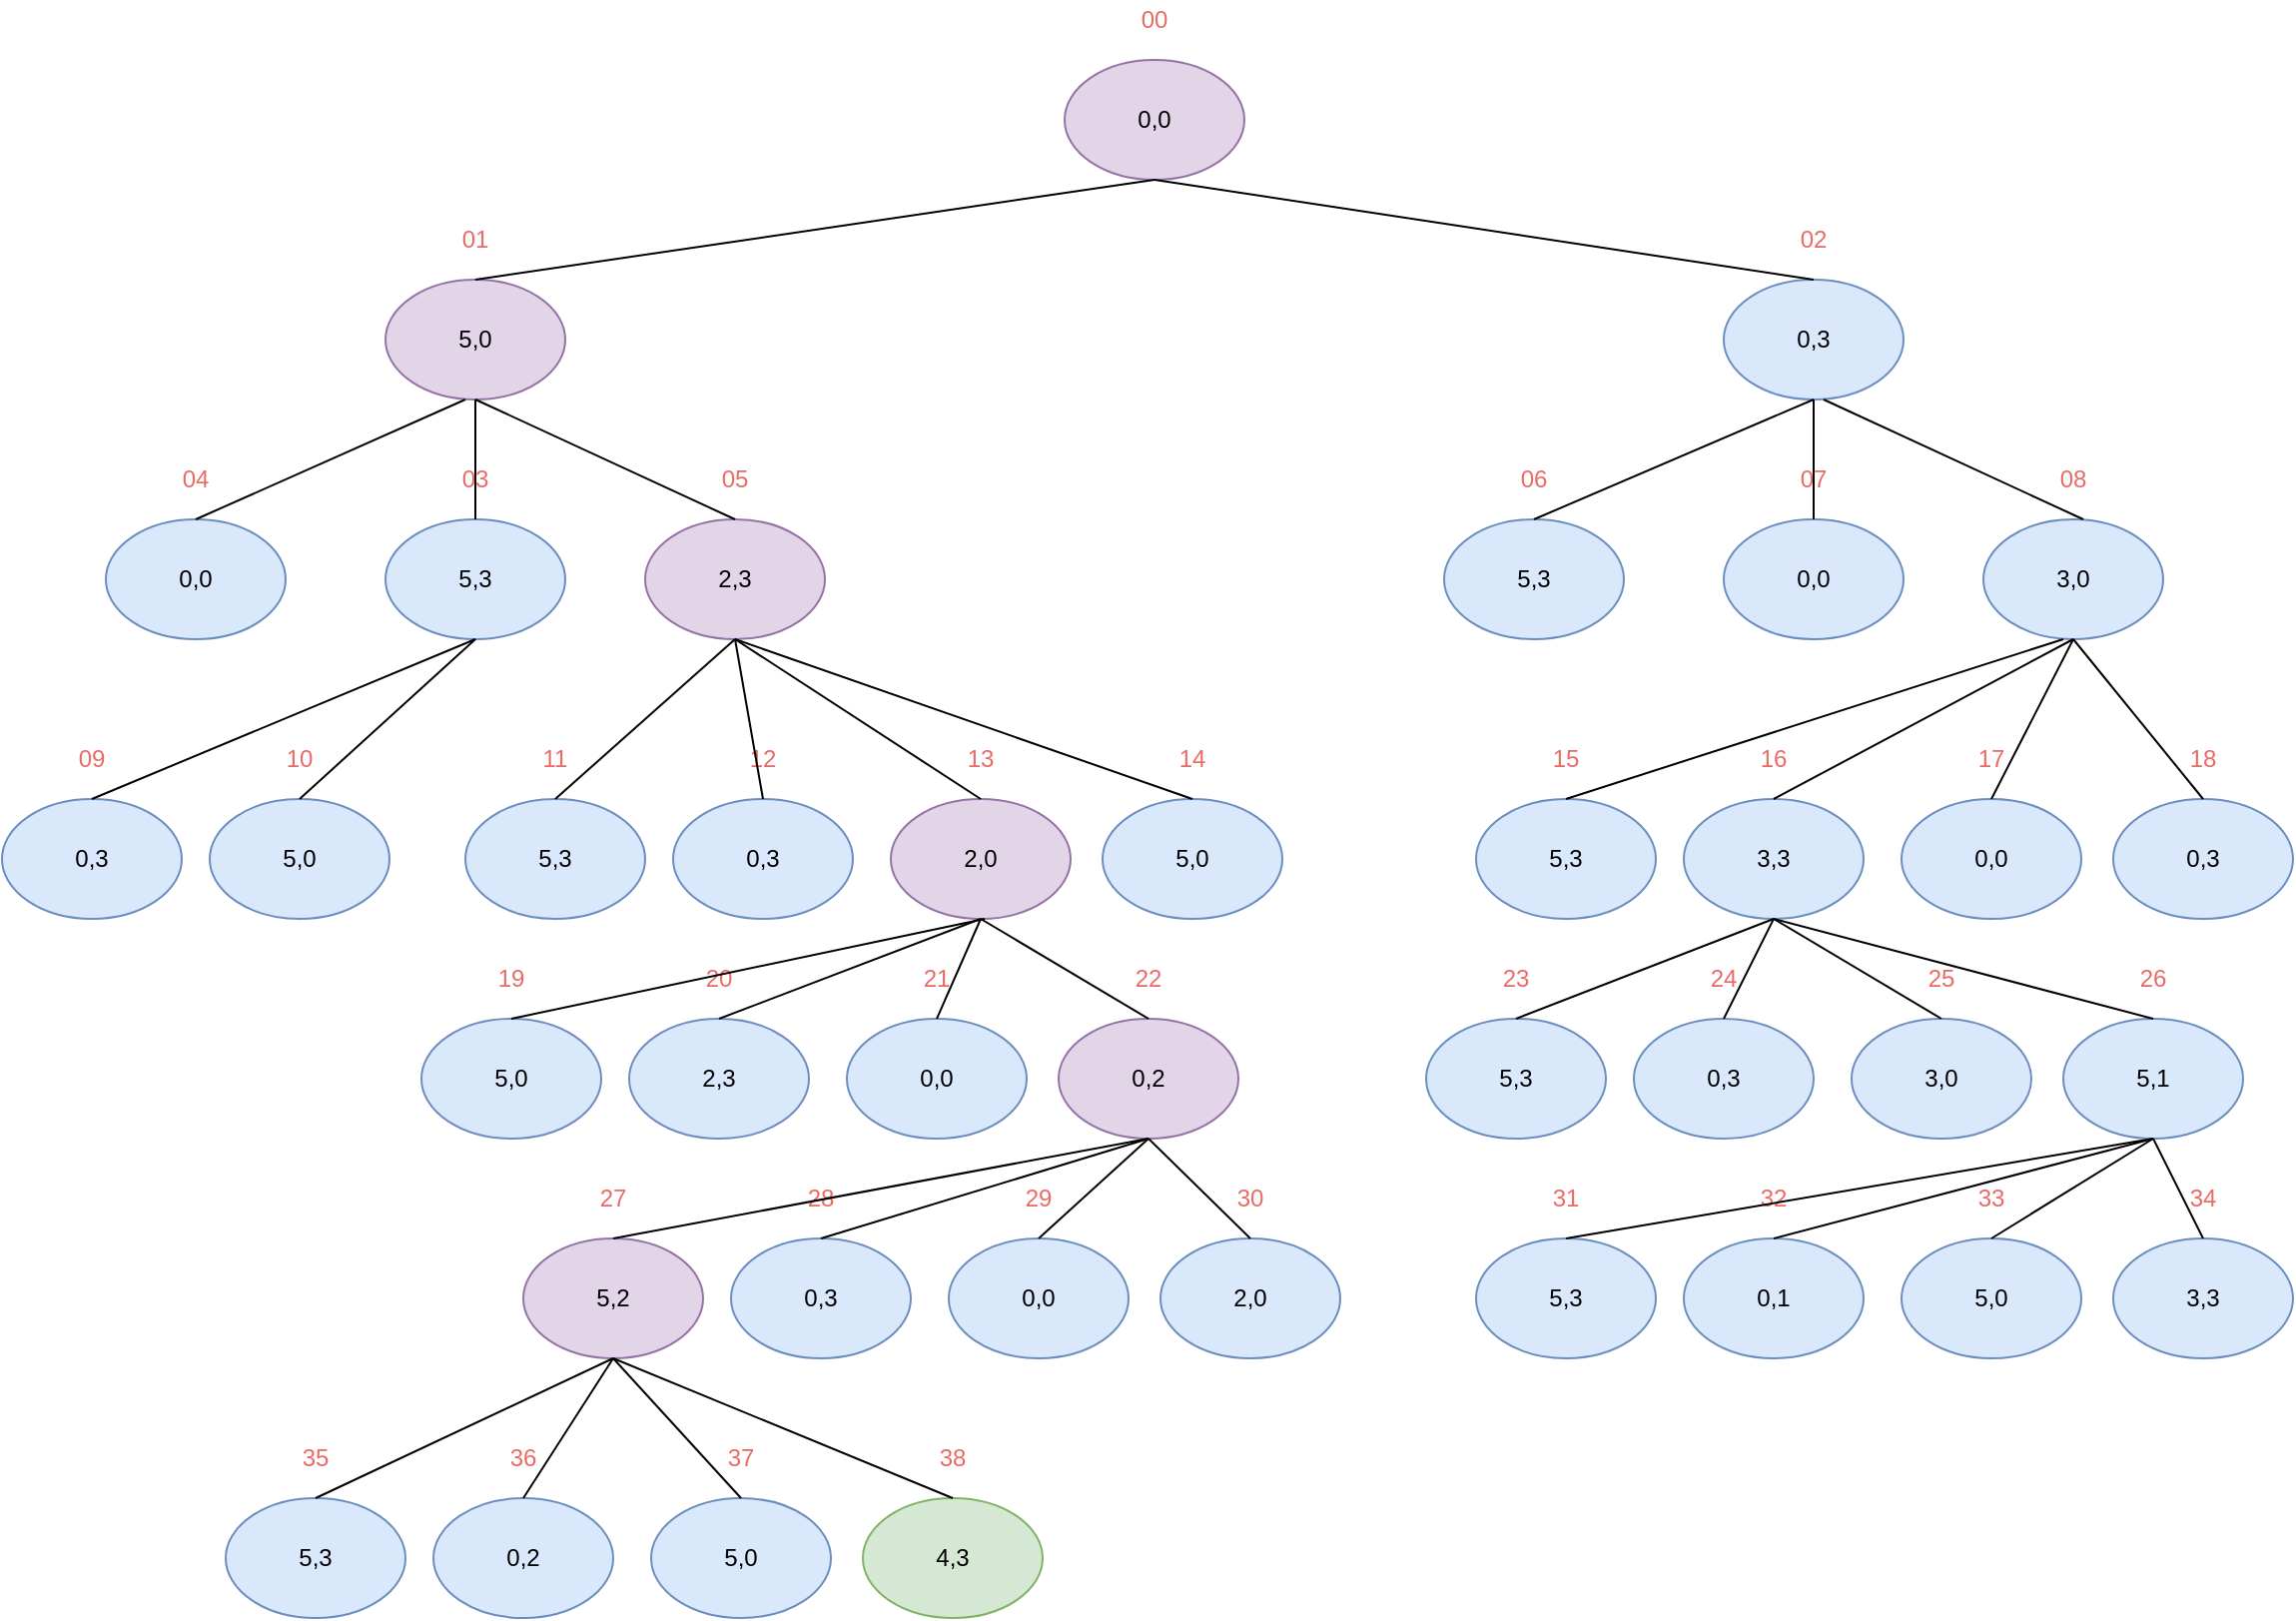 <mxfile version="14.4.3" type="device"><diagram id="T0YIbvhM6FILSOLvd47s" name="Página-1"><mxGraphModel dx="1086" dy="966" grid="0" gridSize="10" guides="1" tooltips="1" connect="1" arrows="1" fold="1" page="1" pageScale="1" pageWidth="1169" pageHeight="827" math="0" shadow="0"><root><mxCell id="0"/><mxCell id="1" parent="0"/><mxCell id="ihrjqLvqzVPTkEHk2HlW-1" value="" style="ellipse;whiteSpace=wrap;html=1;fillColor=#e1d5e7;strokeColor=#9673a6;" parent="1" vertex="1"><mxGeometry x="540" y="40" width="90" height="60" as="geometry"/></mxCell><mxCell id="ihrjqLvqzVPTkEHk2HlW-2" value="0,0" style="text;html=1;strokeColor=none;fillColor=none;align=center;verticalAlign=middle;whiteSpace=wrap;rounded=0;" parent="1" vertex="1"><mxGeometry x="565" y="60" width="40" height="20" as="geometry"/></mxCell><mxCell id="ihrjqLvqzVPTkEHk2HlW-3" value="" style="ellipse;whiteSpace=wrap;html=1;fillColor=#e1d5e7;strokeColor=#9673a6;" parent="1" vertex="1"><mxGeometry x="200" y="150" width="90" height="60" as="geometry"/></mxCell><mxCell id="ihrjqLvqzVPTkEHk2HlW-4" value="5,0" style="text;html=1;strokeColor=none;fillColor=none;align=center;verticalAlign=middle;whiteSpace=wrap;rounded=0;" parent="1" vertex="1"><mxGeometry x="225" y="170" width="40" height="20" as="geometry"/></mxCell><mxCell id="ihrjqLvqzVPTkEHk2HlW-5" value="" style="ellipse;whiteSpace=wrap;html=1;fillColor=#dae8fc;strokeColor=#6c8ebf;" parent="1" vertex="1"><mxGeometry x="870" y="150" width="90" height="60" as="geometry"/></mxCell><mxCell id="ihrjqLvqzVPTkEHk2HlW-6" value="0,3" style="text;html=1;strokeColor=none;fillColor=none;align=center;verticalAlign=middle;whiteSpace=wrap;rounded=0;" parent="1" vertex="1"><mxGeometry x="895" y="170" width="40" height="20" as="geometry"/></mxCell><mxCell id="ihrjqLvqzVPTkEHk2HlW-7" value="01" style="text;html=1;strokeColor=none;fillColor=none;align=center;verticalAlign=middle;whiteSpace=wrap;rounded=0;fontColor=#EA6B66;" parent="1" vertex="1"><mxGeometry x="225" y="120" width="40" height="20" as="geometry"/></mxCell><mxCell id="ihrjqLvqzVPTkEHk2HlW-8" value="02" style="text;html=1;strokeColor=none;fillColor=none;align=center;verticalAlign=middle;whiteSpace=wrap;rounded=0;fontColor=#EA6B66;" parent="1" vertex="1"><mxGeometry x="895" y="120" width="40" height="20" as="geometry"/></mxCell><mxCell id="ihrjqLvqzVPTkEHk2HlW-9" value="00" style="text;html=1;strokeColor=none;fillColor=none;align=center;verticalAlign=middle;whiteSpace=wrap;rounded=0;fontColor=#EA6B66;" parent="1" vertex="1"><mxGeometry x="565" y="10" width="40" height="20" as="geometry"/></mxCell><mxCell id="ihrjqLvqzVPTkEHk2HlW-12" value="" style="ellipse;whiteSpace=wrap;html=1;fillColor=#dae8fc;strokeColor=#6c8ebf;" parent="1" vertex="1"><mxGeometry x="730" y="270" width="90" height="60" as="geometry"/></mxCell><mxCell id="ihrjqLvqzVPTkEHk2HlW-13" value="5,3" style="text;html=1;strokeColor=none;fillColor=none;align=center;verticalAlign=middle;whiteSpace=wrap;rounded=0;" parent="1" vertex="1"><mxGeometry x="755" y="290" width="40" height="20" as="geometry"/></mxCell><mxCell id="ihrjqLvqzVPTkEHk2HlW-14" value="06" style="text;html=1;strokeColor=none;fillColor=none;align=center;verticalAlign=middle;whiteSpace=wrap;rounded=0;fontColor=#EA6B66;" parent="1" vertex="1"><mxGeometry x="755" y="240" width="40" height="20" as="geometry"/></mxCell><mxCell id="ihrjqLvqzVPTkEHk2HlW-15" value="" style="ellipse;whiteSpace=wrap;html=1;fillColor=#dae8fc;strokeColor=#6c8ebf;" parent="1" vertex="1"><mxGeometry x="870" y="270" width="90" height="60" as="geometry"/></mxCell><mxCell id="ihrjqLvqzVPTkEHk2HlW-16" value="0,0" style="text;html=1;strokeColor=none;fillColor=none;align=center;verticalAlign=middle;whiteSpace=wrap;rounded=0;" parent="1" vertex="1"><mxGeometry x="895" y="290" width="40" height="20" as="geometry"/></mxCell><mxCell id="ihrjqLvqzVPTkEHk2HlW-17" value="07" style="text;html=1;strokeColor=none;fillColor=none;align=center;verticalAlign=middle;whiteSpace=wrap;rounded=0;fontColor=#EA6B66;" parent="1" vertex="1"><mxGeometry x="895" y="240" width="40" height="20" as="geometry"/></mxCell><mxCell id="ihrjqLvqzVPTkEHk2HlW-18" value="" style="ellipse;whiteSpace=wrap;html=1;fillColor=#dae8fc;strokeColor=#6c8ebf;" parent="1" vertex="1"><mxGeometry x="1000" y="270" width="90" height="60" as="geometry"/></mxCell><mxCell id="ihrjqLvqzVPTkEHk2HlW-19" value="3,0" style="text;html=1;strokeColor=none;fillColor=none;align=center;verticalAlign=middle;whiteSpace=wrap;rounded=0;" parent="1" vertex="1"><mxGeometry x="1025" y="290" width="40" height="20" as="geometry"/></mxCell><mxCell id="ihrjqLvqzVPTkEHk2HlW-20" value="08" style="text;html=1;strokeColor=none;fillColor=none;align=center;verticalAlign=middle;whiteSpace=wrap;rounded=0;fontColor=#EA6B66;" parent="1" vertex="1"><mxGeometry x="1025" y="240" width="40" height="20" as="geometry"/></mxCell><mxCell id="ihrjqLvqzVPTkEHk2HlW-21" value="" style="ellipse;whiteSpace=wrap;html=1;fillColor=#dae8fc;strokeColor=#6c8ebf;" parent="1" vertex="1"><mxGeometry x="60" y="270" width="90" height="60" as="geometry"/></mxCell><mxCell id="ihrjqLvqzVPTkEHk2HlW-22" value="0,0" style="text;html=1;strokeColor=none;fillColor=none;align=center;verticalAlign=middle;whiteSpace=wrap;rounded=0;" parent="1" vertex="1"><mxGeometry x="85" y="290" width="40" height="20" as="geometry"/></mxCell><mxCell id="ihrjqLvqzVPTkEHk2HlW-23" value="04" style="text;html=1;strokeColor=none;fillColor=none;align=center;verticalAlign=middle;whiteSpace=wrap;rounded=0;fontColor=#EA6B66;" parent="1" vertex="1"><mxGeometry x="85" y="240" width="40" height="20" as="geometry"/></mxCell><mxCell id="ihrjqLvqzVPTkEHk2HlW-24" value="" style="ellipse;whiteSpace=wrap;html=1;fillColor=#dae8fc;strokeColor=#6c8ebf;" parent="1" vertex="1"><mxGeometry x="200" y="270" width="90" height="60" as="geometry"/></mxCell><mxCell id="ihrjqLvqzVPTkEHk2HlW-25" value="5,3" style="text;html=1;strokeColor=none;fillColor=none;align=center;verticalAlign=middle;whiteSpace=wrap;rounded=0;" parent="1" vertex="1"><mxGeometry x="225" y="290" width="40" height="20" as="geometry"/></mxCell><mxCell id="ihrjqLvqzVPTkEHk2HlW-26" value="03" style="text;html=1;strokeColor=none;fillColor=none;align=center;verticalAlign=middle;whiteSpace=wrap;rounded=0;fontColor=#EA6B66;" parent="1" vertex="1"><mxGeometry x="225" y="240" width="40" height="20" as="geometry"/></mxCell><mxCell id="ihrjqLvqzVPTkEHk2HlW-27" value="" style="ellipse;whiteSpace=wrap;html=1;fillColor=#e1d5e7;strokeColor=#9673a6;" parent="1" vertex="1"><mxGeometry x="330" y="270" width="90" height="60" as="geometry"/></mxCell><mxCell id="ihrjqLvqzVPTkEHk2HlW-28" value="2,3" style="text;html=1;strokeColor=none;fillColor=none;align=center;verticalAlign=middle;whiteSpace=wrap;rounded=0;" parent="1" vertex="1"><mxGeometry x="355" y="290" width="40" height="20" as="geometry"/></mxCell><mxCell id="ihrjqLvqzVPTkEHk2HlW-29" value="05" style="text;html=1;strokeColor=none;fillColor=none;align=center;verticalAlign=middle;whiteSpace=wrap;rounded=0;fontColor=#EA6B66;" parent="1" vertex="1"><mxGeometry x="355" y="240" width="40" height="20" as="geometry"/></mxCell><mxCell id="ihrjqLvqzVPTkEHk2HlW-31" value="" style="endArrow=none;html=1;fontColor=#EA6B66;exitX=0.5;exitY=0;exitDx=0;exitDy=0;" parent="1" source="ihrjqLvqzVPTkEHk2HlW-5" edge="1"><mxGeometry width="50" height="50" relative="1" as="geometry"><mxPoint x="535" y="150" as="sourcePoint"/><mxPoint x="585" y="100" as="targetPoint"/></mxGeometry></mxCell><mxCell id="ihrjqLvqzVPTkEHk2HlW-33" value="" style="endArrow=none;html=1;fontColor=#EA6B66;exitX=0.5;exitY=0;exitDx=0;exitDy=0;" parent="1" source="ihrjqLvqzVPTkEHk2HlW-3" edge="1"><mxGeometry width="50" height="50" relative="1" as="geometry"><mxPoint x="535" y="150" as="sourcePoint"/><mxPoint x="585" y="100" as="targetPoint"/></mxGeometry></mxCell><mxCell id="ihrjqLvqzVPTkEHk2HlW-34" value="" style="endArrow=none;html=1;fontColor=#EA6B66;exitX=0.5;exitY=0;exitDx=0;exitDy=0;" parent="1" source="ihrjqLvqzVPTkEHk2HlW-21" edge="1"><mxGeometry width="50" height="50" relative="1" as="geometry"><mxPoint x="190" y="260" as="sourcePoint"/><mxPoint x="240" y="210" as="targetPoint"/></mxGeometry></mxCell><mxCell id="ihrjqLvqzVPTkEHk2HlW-35" value="" style="endArrow=none;html=1;fontColor=#EA6B66;exitX=0.5;exitY=0;exitDx=0;exitDy=0;entryX=0.5;entryY=1;entryDx=0;entryDy=0;" parent="1" source="ihrjqLvqzVPTkEHk2HlW-24" target="ihrjqLvqzVPTkEHk2HlW-3" edge="1"><mxGeometry width="50" height="50" relative="1" as="geometry"><mxPoint x="115" y="280" as="sourcePoint"/><mxPoint x="250" y="220" as="targetPoint"/></mxGeometry></mxCell><mxCell id="ihrjqLvqzVPTkEHk2HlW-36" value="" style="endArrow=none;html=1;fontColor=#EA6B66;exitX=0.5;exitY=0;exitDx=0;exitDy=0;entryX=0.5;entryY=1;entryDx=0;entryDy=0;" parent="1" source="ihrjqLvqzVPTkEHk2HlW-27" target="ihrjqLvqzVPTkEHk2HlW-3" edge="1"><mxGeometry width="50" height="50" relative="1" as="geometry"><mxPoint x="255" y="280" as="sourcePoint"/><mxPoint x="255" y="220" as="targetPoint"/></mxGeometry></mxCell><mxCell id="ihrjqLvqzVPTkEHk2HlW-37" value="" style="endArrow=none;html=1;fontColor=#EA6B66;exitX=0.5;exitY=0;exitDx=0;exitDy=0;entryX=0.5;entryY=1;entryDx=0;entryDy=0;" parent="1" edge="1"><mxGeometry width="50" height="50" relative="1" as="geometry"><mxPoint x="1050" y="270" as="sourcePoint"/><mxPoint x="920" y="210" as="targetPoint"/></mxGeometry></mxCell><mxCell id="ihrjqLvqzVPTkEHk2HlW-39" value="" style="endArrow=none;html=1;fontColor=#EA6B66;exitX=0.5;exitY=0;exitDx=0;exitDy=0;entryX=0.5;entryY=1;entryDx=0;entryDy=0;" parent="1" source="ihrjqLvqzVPTkEHk2HlW-15" target="ihrjqLvqzVPTkEHk2HlW-5" edge="1"><mxGeometry width="50" height="50" relative="1" as="geometry"><mxPoint x="1060" y="280" as="sourcePoint"/><mxPoint x="930" y="220" as="targetPoint"/></mxGeometry></mxCell><mxCell id="ihrjqLvqzVPTkEHk2HlW-40" value="" style="endArrow=none;html=1;fontColor=#EA6B66;exitX=0.5;exitY=0;exitDx=0;exitDy=0;entryX=0.5;entryY=1;entryDx=0;entryDy=0;" parent="1" source="ihrjqLvqzVPTkEHk2HlW-12" target="ihrjqLvqzVPTkEHk2HlW-5" edge="1"><mxGeometry width="50" height="50" relative="1" as="geometry"><mxPoint x="925" y="280" as="sourcePoint"/><mxPoint x="925" y="220" as="targetPoint"/></mxGeometry></mxCell><mxCell id="ihrjqLvqzVPTkEHk2HlW-41" value="" style="ellipse;whiteSpace=wrap;html=1;fillColor=#dae8fc;strokeColor=#6c8ebf;" parent="1" vertex="1"><mxGeometry x="850" y="410" width="90" height="60" as="geometry"/></mxCell><mxCell id="ihrjqLvqzVPTkEHk2HlW-42" value="3,3" style="text;html=1;strokeColor=none;fillColor=none;align=center;verticalAlign=middle;whiteSpace=wrap;rounded=0;" parent="1" vertex="1"><mxGeometry x="875" y="430" width="40" height="20" as="geometry"/></mxCell><mxCell id="ihrjqLvqzVPTkEHk2HlW-43" value="16" style="text;html=1;strokeColor=none;fillColor=none;align=center;verticalAlign=middle;whiteSpace=wrap;rounded=0;fontColor=#EA6B66;" parent="1" vertex="1"><mxGeometry x="875" y="380" width="40" height="20" as="geometry"/></mxCell><mxCell id="ihrjqLvqzVPTkEHk2HlW-44" value="" style="ellipse;whiteSpace=wrap;html=1;fillColor=#dae8fc;strokeColor=#6c8ebf;" parent="1" vertex="1"><mxGeometry x="959" y="410" width="90" height="60" as="geometry"/></mxCell><mxCell id="ihrjqLvqzVPTkEHk2HlW-45" value="0,0" style="text;html=1;strokeColor=none;fillColor=none;align=center;verticalAlign=middle;whiteSpace=wrap;rounded=0;" parent="1" vertex="1"><mxGeometry x="984" y="430" width="40" height="20" as="geometry"/></mxCell><mxCell id="ihrjqLvqzVPTkEHk2HlW-46" value="17" style="text;html=1;strokeColor=none;fillColor=none;align=center;verticalAlign=middle;whiteSpace=wrap;rounded=0;fontColor=#EA6B66;" parent="1" vertex="1"><mxGeometry x="984" y="380" width="40" height="20" as="geometry"/></mxCell><mxCell id="ihrjqLvqzVPTkEHk2HlW-47" value="" style="ellipse;whiteSpace=wrap;html=1;fillColor=#dae8fc;strokeColor=#6c8ebf;" parent="1" vertex="1"><mxGeometry x="1065" y="410" width="90" height="60" as="geometry"/></mxCell><mxCell id="ihrjqLvqzVPTkEHk2HlW-48" value="0,3" style="text;html=1;strokeColor=none;fillColor=none;align=center;verticalAlign=middle;whiteSpace=wrap;rounded=0;" parent="1" vertex="1"><mxGeometry x="1090" y="430" width="40" height="20" as="geometry"/></mxCell><mxCell id="ihrjqLvqzVPTkEHk2HlW-49" value="18" style="text;html=1;strokeColor=none;fillColor=none;align=center;verticalAlign=middle;whiteSpace=wrap;rounded=0;fontColor=#EA6B66;" parent="1" vertex="1"><mxGeometry x="1090" y="380" width="40" height="20" as="geometry"/></mxCell><mxCell id="ihrjqLvqzVPTkEHk2HlW-50" value="" style="ellipse;whiteSpace=wrap;html=1;fillColor=#dae8fc;strokeColor=#6c8ebf;" parent="1" vertex="1"><mxGeometry x="746" y="410" width="90" height="60" as="geometry"/></mxCell><mxCell id="ihrjqLvqzVPTkEHk2HlW-51" value="5,3" style="text;html=1;strokeColor=none;fillColor=none;align=center;verticalAlign=middle;whiteSpace=wrap;rounded=0;" parent="1" vertex="1"><mxGeometry x="771" y="430" width="40" height="20" as="geometry"/></mxCell><mxCell id="ihrjqLvqzVPTkEHk2HlW-52" value="15" style="text;html=1;strokeColor=none;fillColor=none;align=center;verticalAlign=middle;whiteSpace=wrap;rounded=0;fontColor=#EA6B66;" parent="1" vertex="1"><mxGeometry x="771" y="380" width="40" height="20" as="geometry"/></mxCell><mxCell id="ihrjqLvqzVPTkEHk2HlW-55" value="" style="ellipse;whiteSpace=wrap;html=1;fillColor=#dae8fc;strokeColor=#6c8ebf;" parent="1" vertex="1"><mxGeometry x="344" y="410" width="90" height="60" as="geometry"/></mxCell><mxCell id="ihrjqLvqzVPTkEHk2HlW-56" value="0,3" style="text;html=1;strokeColor=none;fillColor=none;align=center;verticalAlign=middle;whiteSpace=wrap;rounded=0;" parent="1" vertex="1"><mxGeometry x="369" y="430" width="40" height="20" as="geometry"/></mxCell><mxCell id="ihrjqLvqzVPTkEHk2HlW-57" value="12" style="text;html=1;strokeColor=none;fillColor=none;align=center;verticalAlign=middle;whiteSpace=wrap;rounded=0;fontColor=#EA6B66;" parent="1" vertex="1"><mxGeometry x="369" y="380" width="40" height="20" as="geometry"/></mxCell><mxCell id="ihrjqLvqzVPTkEHk2HlW-58" value="" style="ellipse;whiteSpace=wrap;html=1;fillColor=#e1d5e7;strokeColor=#9673a6;" parent="1" vertex="1"><mxGeometry x="453" y="410" width="90" height="60" as="geometry"/></mxCell><mxCell id="ihrjqLvqzVPTkEHk2HlW-59" value="2,0" style="text;html=1;strokeColor=none;fillColor=none;align=center;verticalAlign=middle;whiteSpace=wrap;rounded=0;" parent="1" vertex="1"><mxGeometry x="478" y="430" width="40" height="20" as="geometry"/></mxCell><mxCell id="ihrjqLvqzVPTkEHk2HlW-60" value="13" style="text;html=1;strokeColor=none;fillColor=none;align=center;verticalAlign=middle;whiteSpace=wrap;rounded=0;fontColor=#EA6B66;" parent="1" vertex="1"><mxGeometry x="478" y="380" width="40" height="20" as="geometry"/></mxCell><mxCell id="ihrjqLvqzVPTkEHk2HlW-61" value="" style="ellipse;whiteSpace=wrap;html=1;fillColor=#dae8fc;strokeColor=#6c8ebf;" parent="1" vertex="1"><mxGeometry x="559" y="410" width="90" height="60" as="geometry"/></mxCell><mxCell id="ihrjqLvqzVPTkEHk2HlW-62" value="5,0" style="text;html=1;strokeColor=none;fillColor=none;align=center;verticalAlign=middle;whiteSpace=wrap;rounded=0;" parent="1" vertex="1"><mxGeometry x="584" y="430" width="40" height="20" as="geometry"/></mxCell><mxCell id="ihrjqLvqzVPTkEHk2HlW-63" value="14" style="text;html=1;strokeColor=none;fillColor=none;align=center;verticalAlign=middle;whiteSpace=wrap;rounded=0;fontColor=#EA6B66;" parent="1" vertex="1"><mxGeometry x="584" y="380" width="40" height="20" as="geometry"/></mxCell><mxCell id="ihrjqLvqzVPTkEHk2HlW-64" value="" style="ellipse;whiteSpace=wrap;html=1;fillColor=#dae8fc;strokeColor=#6c8ebf;" parent="1" vertex="1"><mxGeometry x="240" y="410" width="90" height="60" as="geometry"/></mxCell><mxCell id="ihrjqLvqzVPTkEHk2HlW-65" value="5,3" style="text;html=1;strokeColor=none;fillColor=none;align=center;verticalAlign=middle;whiteSpace=wrap;rounded=0;" parent="1" vertex="1"><mxGeometry x="265" y="430" width="40" height="20" as="geometry"/></mxCell><mxCell id="ihrjqLvqzVPTkEHk2HlW-66" value="11" style="text;html=1;strokeColor=none;fillColor=none;align=center;verticalAlign=middle;whiteSpace=wrap;rounded=0;fontColor=#EA6B66;" parent="1" vertex="1"><mxGeometry x="265" y="380" width="40" height="20" as="geometry"/></mxCell><mxCell id="ihrjqLvqzVPTkEHk2HlW-67" value="" style="ellipse;whiteSpace=wrap;html=1;fillColor=#dae8fc;strokeColor=#6c8ebf;" parent="1" vertex="1"><mxGeometry x="112" y="410" width="90" height="60" as="geometry"/></mxCell><mxCell id="ihrjqLvqzVPTkEHk2HlW-68" value="5,0" style="text;html=1;strokeColor=none;fillColor=none;align=center;verticalAlign=middle;whiteSpace=wrap;rounded=0;" parent="1" vertex="1"><mxGeometry x="137" y="430" width="40" height="20" as="geometry"/></mxCell><mxCell id="ihrjqLvqzVPTkEHk2HlW-69" value="10" style="text;html=1;strokeColor=none;fillColor=none;align=center;verticalAlign=middle;whiteSpace=wrap;rounded=0;fontColor=#EA6B66;" parent="1" vertex="1"><mxGeometry x="137" y="380" width="40" height="20" as="geometry"/></mxCell><mxCell id="ihrjqLvqzVPTkEHk2HlW-70" value="" style="ellipse;whiteSpace=wrap;html=1;fillColor=#dae8fc;strokeColor=#6c8ebf;" parent="1" vertex="1"><mxGeometry x="8" y="410" width="90" height="60" as="geometry"/></mxCell><mxCell id="ihrjqLvqzVPTkEHk2HlW-71" value="0,3" style="text;html=1;strokeColor=none;fillColor=none;align=center;verticalAlign=middle;whiteSpace=wrap;rounded=0;" parent="1" vertex="1"><mxGeometry x="33" y="430" width="40" height="20" as="geometry"/></mxCell><mxCell id="ihrjqLvqzVPTkEHk2HlW-72" value="09" style="text;html=1;strokeColor=none;fillColor=none;align=center;verticalAlign=middle;whiteSpace=wrap;rounded=0;fontColor=#EA6B66;" parent="1" vertex="1"><mxGeometry x="33" y="380" width="40" height="20" as="geometry"/></mxCell><mxCell id="ihrjqLvqzVPTkEHk2HlW-73" value="" style="endArrow=none;html=1;fontColor=#EA6B66;entryX=0.5;entryY=1;entryDx=0;entryDy=0;exitX=0.5;exitY=0;exitDx=0;exitDy=0;" parent="1" source="ihrjqLvqzVPTkEHk2HlW-70" target="ihrjqLvqzVPTkEHk2HlW-24" edge="1"><mxGeometry width="50" height="50" relative="1" as="geometry"><mxPoint x="190" y="390" as="sourcePoint"/><mxPoint x="240" y="340" as="targetPoint"/></mxGeometry></mxCell><mxCell id="ihrjqLvqzVPTkEHk2HlW-74" value="" style="endArrow=none;html=1;fontColor=#EA6B66;entryX=0.5;entryY=1;entryDx=0;entryDy=0;exitX=0.5;exitY=0;exitDx=0;exitDy=0;" parent="1" source="ihrjqLvqzVPTkEHk2HlW-67" target="ihrjqLvqzVPTkEHk2HlW-24" edge="1"><mxGeometry width="50" height="50" relative="1" as="geometry"><mxPoint x="63" y="420" as="sourcePoint"/><mxPoint x="255" y="340" as="targetPoint"/></mxGeometry></mxCell><mxCell id="ihrjqLvqzVPTkEHk2HlW-75" value="" style="endArrow=none;html=1;fontColor=#EA6B66;entryX=0.5;entryY=1;entryDx=0;entryDy=0;exitX=0.5;exitY=0;exitDx=0;exitDy=0;" parent="1" source="ihrjqLvqzVPTkEHk2HlW-64" target="ihrjqLvqzVPTkEHk2HlW-27" edge="1"><mxGeometry width="50" height="50" relative="1" as="geometry"><mxPoint x="167" y="420" as="sourcePoint"/><mxPoint x="255" y="340" as="targetPoint"/></mxGeometry></mxCell><mxCell id="ihrjqLvqzVPTkEHk2HlW-76" value="" style="endArrow=none;html=1;fontColor=#EA6B66;entryX=0.5;entryY=1;entryDx=0;entryDy=0;exitX=0.5;exitY=0;exitDx=0;exitDy=0;" parent="1" source="ihrjqLvqzVPTkEHk2HlW-55" target="ihrjqLvqzVPTkEHk2HlW-27" edge="1"><mxGeometry width="50" height="50" relative="1" as="geometry"><mxPoint x="295" y="420" as="sourcePoint"/><mxPoint x="385" y="340" as="targetPoint"/></mxGeometry></mxCell><mxCell id="ihrjqLvqzVPTkEHk2HlW-77" value="" style="endArrow=none;html=1;fontColor=#EA6B66;entryX=0.5;entryY=1;entryDx=0;entryDy=0;exitX=0.5;exitY=0;exitDx=0;exitDy=0;" parent="1" source="ihrjqLvqzVPTkEHk2HlW-58" target="ihrjqLvqzVPTkEHk2HlW-27" edge="1"><mxGeometry width="50" height="50" relative="1" as="geometry"><mxPoint x="399" y="420" as="sourcePoint"/><mxPoint x="385" y="340" as="targetPoint"/></mxGeometry></mxCell><mxCell id="ihrjqLvqzVPTkEHk2HlW-78" value="" style="endArrow=none;html=1;fontColor=#EA6B66;entryX=0.5;entryY=1;entryDx=0;entryDy=0;exitX=0.5;exitY=0;exitDx=0;exitDy=0;" parent="1" source="ihrjqLvqzVPTkEHk2HlW-61" target="ihrjqLvqzVPTkEHk2HlW-27" edge="1"><mxGeometry width="50" height="50" relative="1" as="geometry"><mxPoint x="508" y="420" as="sourcePoint"/><mxPoint x="385" y="340" as="targetPoint"/></mxGeometry></mxCell><mxCell id="ihrjqLvqzVPTkEHk2HlW-79" value="" style="endArrow=none;html=1;fontColor=#EA6B66;entryX=0.5;entryY=1;entryDx=0;entryDy=0;exitX=0.5;exitY=0;exitDx=0;exitDy=0;" parent="1" source="ihrjqLvqzVPTkEHk2HlW-47" target="ihrjqLvqzVPTkEHk2HlW-18" edge="1"><mxGeometry width="50" height="50" relative="1" as="geometry"><mxPoint x="974" y="380" as="sourcePoint"/><mxPoint x="1024" y="330" as="targetPoint"/></mxGeometry></mxCell><mxCell id="ihrjqLvqzVPTkEHk2HlW-80" value="" style="endArrow=none;html=1;fontColor=#EA6B66;entryX=0.5;entryY=1;entryDx=0;entryDy=0;exitX=0.5;exitY=0;exitDx=0;exitDy=0;" parent="1" source="ihrjqLvqzVPTkEHk2HlW-44" target="ihrjqLvqzVPTkEHk2HlW-18" edge="1"><mxGeometry width="50" height="50" relative="1" as="geometry"><mxPoint x="1120" y="420" as="sourcePoint"/><mxPoint x="1055" y="340" as="targetPoint"/></mxGeometry></mxCell><mxCell id="ihrjqLvqzVPTkEHk2HlW-81" value="" style="endArrow=none;html=1;fontColor=#EA6B66;entryX=0.5;entryY=1;entryDx=0;entryDy=0;exitX=0.5;exitY=0;exitDx=0;exitDy=0;" parent="1" source="ihrjqLvqzVPTkEHk2HlW-41" target="ihrjqLvqzVPTkEHk2HlW-18" edge="1"><mxGeometry width="50" height="50" relative="1" as="geometry"><mxPoint x="1014" y="420" as="sourcePoint"/><mxPoint x="1055" y="340" as="targetPoint"/></mxGeometry></mxCell><mxCell id="ihrjqLvqzVPTkEHk2HlW-83" value="" style="endArrow=none;html=1;fontColor=#EA6B66;exitX=0.5;exitY=0;exitDx=0;exitDy=0;" parent="1" source="ihrjqLvqzVPTkEHk2HlW-50" edge="1"><mxGeometry width="50" height="50" relative="1" as="geometry"><mxPoint x="905" y="420" as="sourcePoint"/><mxPoint x="1040" y="330" as="targetPoint"/></mxGeometry></mxCell><mxCell id="ihrjqLvqzVPTkEHk2HlW-95" value="" style="ellipse;whiteSpace=wrap;html=1;fillColor=#dae8fc;strokeColor=#6c8ebf;" parent="1" vertex="1"><mxGeometry x="322" y="520" width="90" height="60" as="geometry"/></mxCell><mxCell id="ihrjqLvqzVPTkEHk2HlW-96" value="2,3" style="text;html=1;strokeColor=none;fillColor=none;align=center;verticalAlign=middle;whiteSpace=wrap;rounded=0;" parent="1" vertex="1"><mxGeometry x="347" y="540" width="40" height="20" as="geometry"/></mxCell><mxCell id="ihrjqLvqzVPTkEHk2HlW-97" value="20" style="text;html=1;strokeColor=none;fillColor=none;align=center;verticalAlign=middle;whiteSpace=wrap;rounded=0;fontColor=#EA6B66;" parent="1" vertex="1"><mxGeometry x="347" y="490" width="40" height="20" as="geometry"/></mxCell><mxCell id="ihrjqLvqzVPTkEHk2HlW-98" value="" style="ellipse;whiteSpace=wrap;html=1;fillColor=#dae8fc;strokeColor=#6c8ebf;" parent="1" vertex="1"><mxGeometry x="431" y="520" width="90" height="60" as="geometry"/></mxCell><mxCell id="ihrjqLvqzVPTkEHk2HlW-99" value="0,0" style="text;html=1;strokeColor=none;fillColor=none;align=center;verticalAlign=middle;whiteSpace=wrap;rounded=0;" parent="1" vertex="1"><mxGeometry x="456" y="540" width="40" height="20" as="geometry"/></mxCell><mxCell id="ihrjqLvqzVPTkEHk2HlW-100" value="21" style="text;html=1;strokeColor=none;fillColor=none;align=center;verticalAlign=middle;whiteSpace=wrap;rounded=0;fontColor=#EA6B66;" parent="1" vertex="1"><mxGeometry x="456" y="490" width="40" height="20" as="geometry"/></mxCell><mxCell id="ihrjqLvqzVPTkEHk2HlW-101" value="" style="ellipse;whiteSpace=wrap;html=1;fillColor=#e1d5e7;strokeColor=#9673a6;" parent="1" vertex="1"><mxGeometry x="537" y="520" width="90" height="60" as="geometry"/></mxCell><mxCell id="ihrjqLvqzVPTkEHk2HlW-102" value="0,2" style="text;html=1;strokeColor=none;fillColor=none;align=center;verticalAlign=middle;whiteSpace=wrap;rounded=0;" parent="1" vertex="1"><mxGeometry x="562" y="540" width="40" height="20" as="geometry"/></mxCell><mxCell id="ihrjqLvqzVPTkEHk2HlW-103" value="22" style="text;html=1;strokeColor=none;fillColor=none;align=center;verticalAlign=middle;whiteSpace=wrap;rounded=0;fontColor=#EA6B66;" parent="1" vertex="1"><mxGeometry x="562" y="490" width="40" height="20" as="geometry"/></mxCell><mxCell id="ihrjqLvqzVPTkEHk2HlW-104" value="" style="ellipse;whiteSpace=wrap;html=1;fillColor=#dae8fc;strokeColor=#6c8ebf;" parent="1" vertex="1"><mxGeometry x="218" y="520" width="90" height="60" as="geometry"/></mxCell><mxCell id="ihrjqLvqzVPTkEHk2HlW-105" value="5,0" style="text;html=1;strokeColor=none;fillColor=none;align=center;verticalAlign=middle;whiteSpace=wrap;rounded=0;" parent="1" vertex="1"><mxGeometry x="243" y="540" width="40" height="20" as="geometry"/></mxCell><mxCell id="ihrjqLvqzVPTkEHk2HlW-106" value="19" style="text;html=1;strokeColor=none;fillColor=none;align=center;verticalAlign=middle;whiteSpace=wrap;rounded=0;fontColor=#EA6B66;" parent="1" vertex="1"><mxGeometry x="243" y="490" width="40" height="20" as="geometry"/></mxCell><mxCell id="ihrjqLvqzVPTkEHk2HlW-107" value="" style="ellipse;whiteSpace=wrap;html=1;fillColor=#dae8fc;strokeColor=#6c8ebf;" parent="1" vertex="1"><mxGeometry x="825" y="520" width="90" height="60" as="geometry"/></mxCell><mxCell id="ihrjqLvqzVPTkEHk2HlW-108" value="0,3" style="text;html=1;strokeColor=none;fillColor=none;align=center;verticalAlign=middle;whiteSpace=wrap;rounded=0;" parent="1" vertex="1"><mxGeometry x="850" y="540" width="40" height="20" as="geometry"/></mxCell><mxCell id="ihrjqLvqzVPTkEHk2HlW-109" value="24" style="text;html=1;strokeColor=none;fillColor=none;align=center;verticalAlign=middle;whiteSpace=wrap;rounded=0;fontColor=#EA6B66;" parent="1" vertex="1"><mxGeometry x="850" y="490" width="40" height="20" as="geometry"/></mxCell><mxCell id="ihrjqLvqzVPTkEHk2HlW-110" value="" style="ellipse;whiteSpace=wrap;html=1;fillColor=#dae8fc;strokeColor=#6c8ebf;" parent="1" vertex="1"><mxGeometry x="934" y="520" width="90" height="60" as="geometry"/></mxCell><mxCell id="ihrjqLvqzVPTkEHk2HlW-111" value="3,0" style="text;html=1;strokeColor=none;fillColor=none;align=center;verticalAlign=middle;whiteSpace=wrap;rounded=0;" parent="1" vertex="1"><mxGeometry x="959" y="540" width="40" height="20" as="geometry"/></mxCell><mxCell id="ihrjqLvqzVPTkEHk2HlW-112" value="25" style="text;html=1;strokeColor=none;fillColor=none;align=center;verticalAlign=middle;whiteSpace=wrap;rounded=0;fontColor=#EA6B66;" parent="1" vertex="1"><mxGeometry x="959" y="490" width="40" height="20" as="geometry"/></mxCell><mxCell id="ihrjqLvqzVPTkEHk2HlW-113" value="" style="ellipse;whiteSpace=wrap;html=1;fillColor=#dae8fc;strokeColor=#6c8ebf;" parent="1" vertex="1"><mxGeometry x="1040" y="520" width="90" height="60" as="geometry"/></mxCell><mxCell id="ihrjqLvqzVPTkEHk2HlW-114" value="5,1" style="text;html=1;strokeColor=none;fillColor=none;align=center;verticalAlign=middle;whiteSpace=wrap;rounded=0;" parent="1" vertex="1"><mxGeometry x="1065" y="540" width="40" height="20" as="geometry"/></mxCell><mxCell id="ihrjqLvqzVPTkEHk2HlW-115" value="26" style="text;html=1;strokeColor=none;fillColor=none;align=center;verticalAlign=middle;whiteSpace=wrap;rounded=0;fontColor=#EA6B66;" parent="1" vertex="1"><mxGeometry x="1065" y="490" width="40" height="20" as="geometry"/></mxCell><mxCell id="ihrjqLvqzVPTkEHk2HlW-116" value="" style="ellipse;whiteSpace=wrap;html=1;fillColor=#dae8fc;strokeColor=#6c8ebf;" parent="1" vertex="1"><mxGeometry x="721" y="520" width="90" height="60" as="geometry"/></mxCell><mxCell id="ihrjqLvqzVPTkEHk2HlW-117" value="5,3" style="text;html=1;strokeColor=none;fillColor=none;align=center;verticalAlign=middle;whiteSpace=wrap;rounded=0;" parent="1" vertex="1"><mxGeometry x="746" y="540" width="40" height="20" as="geometry"/></mxCell><mxCell id="ihrjqLvqzVPTkEHk2HlW-118" value="23" style="text;html=1;strokeColor=none;fillColor=none;align=center;verticalAlign=middle;whiteSpace=wrap;rounded=0;fontColor=#EA6B66;" parent="1" vertex="1"><mxGeometry x="746" y="490" width="40" height="20" as="geometry"/></mxCell><mxCell id="ihrjqLvqzVPTkEHk2HlW-119" value="" style="ellipse;whiteSpace=wrap;html=1;fillColor=#dae8fc;strokeColor=#6c8ebf;" parent="1" vertex="1"><mxGeometry x="373" y="630" width="90" height="60" as="geometry"/></mxCell><mxCell id="ihrjqLvqzVPTkEHk2HlW-120" value="0,3" style="text;html=1;strokeColor=none;fillColor=none;align=center;verticalAlign=middle;whiteSpace=wrap;rounded=0;" parent="1" vertex="1"><mxGeometry x="398" y="650" width="40" height="20" as="geometry"/></mxCell><mxCell id="ihrjqLvqzVPTkEHk2HlW-121" value="28" style="text;html=1;strokeColor=none;fillColor=none;align=center;verticalAlign=middle;whiteSpace=wrap;rounded=0;fontColor=#EA6B66;" parent="1" vertex="1"><mxGeometry x="398" y="600" width="40" height="20" as="geometry"/></mxCell><mxCell id="ihrjqLvqzVPTkEHk2HlW-122" value="" style="ellipse;whiteSpace=wrap;html=1;fillColor=#dae8fc;strokeColor=#6c8ebf;" parent="1" vertex="1"><mxGeometry x="482" y="630" width="90" height="60" as="geometry"/></mxCell><mxCell id="ihrjqLvqzVPTkEHk2HlW-123" value="0,0" style="text;html=1;strokeColor=none;fillColor=none;align=center;verticalAlign=middle;whiteSpace=wrap;rounded=0;" parent="1" vertex="1"><mxGeometry x="507" y="650" width="40" height="20" as="geometry"/></mxCell><mxCell id="ihrjqLvqzVPTkEHk2HlW-124" value="29" style="text;html=1;strokeColor=none;fillColor=none;align=center;verticalAlign=middle;whiteSpace=wrap;rounded=0;fontColor=#EA6B66;" parent="1" vertex="1"><mxGeometry x="507" y="600" width="40" height="20" as="geometry"/></mxCell><mxCell id="ihrjqLvqzVPTkEHk2HlW-125" value="" style="ellipse;whiteSpace=wrap;html=1;fillColor=#dae8fc;strokeColor=#6c8ebf;" parent="1" vertex="1"><mxGeometry x="588" y="630" width="90" height="60" as="geometry"/></mxCell><mxCell id="ihrjqLvqzVPTkEHk2HlW-126" value="2,0" style="text;html=1;strokeColor=none;fillColor=none;align=center;verticalAlign=middle;whiteSpace=wrap;rounded=0;" parent="1" vertex="1"><mxGeometry x="613" y="650" width="40" height="20" as="geometry"/></mxCell><mxCell id="ihrjqLvqzVPTkEHk2HlW-127" value="30" style="text;html=1;strokeColor=none;fillColor=none;align=center;verticalAlign=middle;whiteSpace=wrap;rounded=0;fontColor=#EA6B66;" parent="1" vertex="1"><mxGeometry x="613" y="600" width="40" height="20" as="geometry"/></mxCell><mxCell id="ihrjqLvqzVPTkEHk2HlW-128" value="" style="ellipse;whiteSpace=wrap;html=1;fillColor=#e1d5e7;strokeColor=#9673a6;" parent="1" vertex="1"><mxGeometry x="269" y="630" width="90" height="60" as="geometry"/></mxCell><mxCell id="ihrjqLvqzVPTkEHk2HlW-129" value="5,2" style="text;html=1;strokeColor=none;fillColor=none;align=center;verticalAlign=middle;whiteSpace=wrap;rounded=0;" parent="1" vertex="1"><mxGeometry x="294" y="650" width="40" height="20" as="geometry"/></mxCell><mxCell id="ihrjqLvqzVPTkEHk2HlW-130" value="27" style="text;html=1;strokeColor=none;fillColor=none;align=center;verticalAlign=middle;whiteSpace=wrap;rounded=0;fontColor=#EA6B66;" parent="1" vertex="1"><mxGeometry x="294" y="600" width="40" height="20" as="geometry"/></mxCell><mxCell id="ihrjqLvqzVPTkEHk2HlW-131" value="" style="ellipse;whiteSpace=wrap;html=1;fillColor=#dae8fc;strokeColor=#6c8ebf;" parent="1" vertex="1"><mxGeometry x="850" y="630" width="90" height="60" as="geometry"/></mxCell><mxCell id="ihrjqLvqzVPTkEHk2HlW-132" value="0,1" style="text;html=1;strokeColor=none;fillColor=none;align=center;verticalAlign=middle;whiteSpace=wrap;rounded=0;" parent="1" vertex="1"><mxGeometry x="875" y="650" width="40" height="20" as="geometry"/></mxCell><mxCell id="ihrjqLvqzVPTkEHk2HlW-133" value="32" style="text;html=1;strokeColor=none;fillColor=none;align=center;verticalAlign=middle;whiteSpace=wrap;rounded=0;fontColor=#EA6B66;" parent="1" vertex="1"><mxGeometry x="875" y="600" width="40" height="20" as="geometry"/></mxCell><mxCell id="ihrjqLvqzVPTkEHk2HlW-134" value="" style="ellipse;whiteSpace=wrap;html=1;fillColor=#dae8fc;strokeColor=#6c8ebf;" parent="1" vertex="1"><mxGeometry x="959" y="630" width="90" height="60" as="geometry"/></mxCell><mxCell id="ihrjqLvqzVPTkEHk2HlW-135" value="5,0" style="text;html=1;strokeColor=none;fillColor=none;align=center;verticalAlign=middle;whiteSpace=wrap;rounded=0;" parent="1" vertex="1"><mxGeometry x="984" y="650" width="40" height="20" as="geometry"/></mxCell><mxCell id="ihrjqLvqzVPTkEHk2HlW-136" value="33" style="text;html=1;strokeColor=none;fillColor=none;align=center;verticalAlign=middle;whiteSpace=wrap;rounded=0;fontColor=#EA6B66;" parent="1" vertex="1"><mxGeometry x="984" y="600" width="40" height="20" as="geometry"/></mxCell><mxCell id="ihrjqLvqzVPTkEHk2HlW-137" value="" style="ellipse;whiteSpace=wrap;html=1;fillColor=#dae8fc;strokeColor=#6c8ebf;" parent="1" vertex="1"><mxGeometry x="1065" y="630" width="90" height="60" as="geometry"/></mxCell><mxCell id="ihrjqLvqzVPTkEHk2HlW-138" value="3,3" style="text;html=1;strokeColor=none;fillColor=none;align=center;verticalAlign=middle;whiteSpace=wrap;rounded=0;" parent="1" vertex="1"><mxGeometry x="1090" y="650" width="40" height="20" as="geometry"/></mxCell><mxCell id="ihrjqLvqzVPTkEHk2HlW-139" value="34" style="text;html=1;strokeColor=none;fillColor=none;align=center;verticalAlign=middle;whiteSpace=wrap;rounded=0;fontColor=#EA6B66;" parent="1" vertex="1"><mxGeometry x="1090" y="600" width="40" height="20" as="geometry"/></mxCell><mxCell id="ihrjqLvqzVPTkEHk2HlW-140" value="" style="ellipse;whiteSpace=wrap;html=1;fillColor=#dae8fc;strokeColor=#6c8ebf;" parent="1" vertex="1"><mxGeometry x="746" y="630" width="90" height="60" as="geometry"/></mxCell><mxCell id="ihrjqLvqzVPTkEHk2HlW-141" value="5,3" style="text;html=1;strokeColor=none;fillColor=none;align=center;verticalAlign=middle;whiteSpace=wrap;rounded=0;" parent="1" vertex="1"><mxGeometry x="771" y="650" width="40" height="20" as="geometry"/></mxCell><mxCell id="ihrjqLvqzVPTkEHk2HlW-142" value="31" style="text;html=1;strokeColor=none;fillColor=none;align=center;verticalAlign=middle;whiteSpace=wrap;rounded=0;fontColor=#EA6B66;" parent="1" vertex="1"><mxGeometry x="771" y="600" width="40" height="20" as="geometry"/></mxCell><mxCell id="ihrjqLvqzVPTkEHk2HlW-143" value="" style="ellipse;whiteSpace=wrap;html=1;fillColor=#dae8fc;strokeColor=#6c8ebf;" parent="1" vertex="1"><mxGeometry x="224" y="760" width="90" height="60" as="geometry"/></mxCell><mxCell id="ihrjqLvqzVPTkEHk2HlW-144" value="0,2" style="text;html=1;strokeColor=none;fillColor=none;align=center;verticalAlign=middle;whiteSpace=wrap;rounded=0;" parent="1" vertex="1"><mxGeometry x="249" y="780" width="40" height="20" as="geometry"/></mxCell><mxCell id="ihrjqLvqzVPTkEHk2HlW-145" value="36" style="text;html=1;strokeColor=none;fillColor=none;align=center;verticalAlign=middle;whiteSpace=wrap;rounded=0;fontColor=#EA6B66;" parent="1" vertex="1"><mxGeometry x="249" y="730" width="40" height="20" as="geometry"/></mxCell><mxCell id="ihrjqLvqzVPTkEHk2HlW-146" value="" style="ellipse;whiteSpace=wrap;html=1;fillColor=#dae8fc;strokeColor=#6c8ebf;" parent="1" vertex="1"><mxGeometry x="333" y="760" width="90" height="60" as="geometry"/></mxCell><mxCell id="ihrjqLvqzVPTkEHk2HlW-147" value="5,0" style="text;html=1;strokeColor=none;fillColor=none;align=center;verticalAlign=middle;whiteSpace=wrap;rounded=0;" parent="1" vertex="1"><mxGeometry x="358" y="780" width="40" height="20" as="geometry"/></mxCell><mxCell id="ihrjqLvqzVPTkEHk2HlW-148" value="37" style="text;html=1;strokeColor=none;fillColor=none;align=center;verticalAlign=middle;whiteSpace=wrap;rounded=0;fontColor=#EA6B66;" parent="1" vertex="1"><mxGeometry x="358" y="730" width="40" height="20" as="geometry"/></mxCell><mxCell id="ihrjqLvqzVPTkEHk2HlW-149" value="" style="ellipse;whiteSpace=wrap;html=1;fillColor=#d5e8d4;strokeColor=#82b366;" parent="1" vertex="1"><mxGeometry x="439" y="760" width="90" height="60" as="geometry"/></mxCell><mxCell id="ihrjqLvqzVPTkEHk2HlW-150" value="4,3" style="text;html=1;strokeColor=none;fillColor=none;align=center;verticalAlign=middle;whiteSpace=wrap;rounded=0;" parent="1" vertex="1"><mxGeometry x="464" y="780" width="40" height="20" as="geometry"/></mxCell><mxCell id="ihrjqLvqzVPTkEHk2HlW-151" value="38" style="text;html=1;strokeColor=none;fillColor=none;align=center;verticalAlign=middle;whiteSpace=wrap;rounded=0;fontColor=#EA6B66;" parent="1" vertex="1"><mxGeometry x="464" y="730" width="40" height="20" as="geometry"/></mxCell><mxCell id="ihrjqLvqzVPTkEHk2HlW-152" value="" style="ellipse;whiteSpace=wrap;html=1;fillColor=#dae8fc;strokeColor=#6c8ebf;" parent="1" vertex="1"><mxGeometry x="120" y="760" width="90" height="60" as="geometry"/></mxCell><mxCell id="ihrjqLvqzVPTkEHk2HlW-153" value="5,3" style="text;html=1;strokeColor=none;fillColor=none;align=center;verticalAlign=middle;whiteSpace=wrap;rounded=0;" parent="1" vertex="1"><mxGeometry x="145" y="780" width="40" height="20" as="geometry"/></mxCell><mxCell id="ihrjqLvqzVPTkEHk2HlW-154" value="35" style="text;html=1;strokeColor=none;fillColor=none;align=center;verticalAlign=middle;whiteSpace=wrap;rounded=0;fontColor=#EA6B66;" parent="1" vertex="1"><mxGeometry x="145" y="730" width="40" height="20" as="geometry"/></mxCell><mxCell id="ihrjqLvqzVPTkEHk2HlW-155" value="" style="endArrow=none;html=1;fontColor=#EA6B66;entryX=0.5;entryY=1;entryDx=0;entryDy=0;exitX=0.5;exitY=0;exitDx=0;exitDy=0;" parent="1" source="ihrjqLvqzVPTkEHk2HlW-101" target="ihrjqLvqzVPTkEHk2HlW-58" edge="1"><mxGeometry width="50" height="50" relative="1" as="geometry"><mxPoint x="620" y="550" as="sourcePoint"/><mxPoint x="670" y="500" as="targetPoint"/></mxGeometry></mxCell><mxCell id="ihrjqLvqzVPTkEHk2HlW-156" value="" style="endArrow=none;html=1;fontColor=#EA6B66;entryX=0.5;entryY=1;entryDx=0;entryDy=0;exitX=0.5;exitY=0;exitDx=0;exitDy=0;" parent="1" source="ihrjqLvqzVPTkEHk2HlW-98" target="ihrjqLvqzVPTkEHk2HlW-58" edge="1"><mxGeometry width="50" height="50" relative="1" as="geometry"><mxPoint x="530" y="530" as="sourcePoint"/><mxPoint x="508" y="480" as="targetPoint"/></mxGeometry></mxCell><mxCell id="ihrjqLvqzVPTkEHk2HlW-157" value="" style="endArrow=none;html=1;fontColor=#EA6B66;entryX=0.5;entryY=1;entryDx=0;entryDy=0;exitX=0.5;exitY=0;exitDx=0;exitDy=0;" parent="1" source="ihrjqLvqzVPTkEHk2HlW-95" target="ihrjqLvqzVPTkEHk2HlW-58" edge="1"><mxGeometry width="50" height="50" relative="1" as="geometry"><mxPoint x="424" y="530" as="sourcePoint"/><mxPoint x="508" y="480" as="targetPoint"/></mxGeometry></mxCell><mxCell id="ihrjqLvqzVPTkEHk2HlW-158" value="" style="endArrow=none;html=1;fontColor=#EA6B66;exitX=0.5;exitY=0;exitDx=0;exitDy=0;" parent="1" source="ihrjqLvqzVPTkEHk2HlW-104" edge="1"><mxGeometry width="50" height="50" relative="1" as="geometry"><mxPoint x="315" y="530" as="sourcePoint"/><mxPoint x="500" y="470" as="targetPoint"/></mxGeometry></mxCell><mxCell id="ihrjqLvqzVPTkEHk2HlW-159" value="" style="endArrow=none;html=1;fontColor=#EA6B66;entryX=0.5;entryY=1;entryDx=0;entryDy=0;exitX=0.5;exitY=0;exitDx=0;exitDy=0;" parent="1" source="ihrjqLvqzVPTkEHk2HlW-128" target="ihrjqLvqzVPTkEHk2HlW-101" edge="1"><mxGeometry width="50" height="50" relative="1" as="geometry"><mxPoint x="661" y="700" as="sourcePoint"/><mxPoint x="711" y="650" as="targetPoint"/></mxGeometry></mxCell><mxCell id="ihrjqLvqzVPTkEHk2HlW-160" value="" style="endArrow=none;html=1;fontColor=#EA6B66;exitX=0.5;exitY=0;exitDx=0;exitDy=0;entryX=0.5;entryY=1;entryDx=0;entryDy=0;" parent="1" source="ihrjqLvqzVPTkEHk2HlW-119" target="ihrjqLvqzVPTkEHk2HlW-101" edge="1"><mxGeometry width="50" height="50" relative="1" as="geometry"><mxPoint x="283" y="640" as="sourcePoint"/><mxPoint x="602" y="590" as="targetPoint"/></mxGeometry></mxCell><mxCell id="ihrjqLvqzVPTkEHk2HlW-161" value="" style="endArrow=none;html=1;fontColor=#EA6B66;exitX=0.5;exitY=0;exitDx=0;exitDy=0;entryX=0.5;entryY=1;entryDx=0;entryDy=0;" parent="1" source="ihrjqLvqzVPTkEHk2HlW-122" target="ihrjqLvqzVPTkEHk2HlW-101" edge="1"><mxGeometry width="50" height="50" relative="1" as="geometry"><mxPoint x="387" y="640" as="sourcePoint"/><mxPoint x="592" y="590" as="targetPoint"/></mxGeometry></mxCell><mxCell id="ihrjqLvqzVPTkEHk2HlW-163" value="" style="endArrow=none;html=1;fontColor=#EA6B66;exitX=0.5;exitY=0;exitDx=0;exitDy=0;" parent="1" source="ihrjqLvqzVPTkEHk2HlW-125" edge="1"><mxGeometry width="50" height="50" relative="1" as="geometry"><mxPoint x="496" y="640" as="sourcePoint"/><mxPoint x="582" y="580" as="targetPoint"/></mxGeometry></mxCell><mxCell id="ihrjqLvqzVPTkEHk2HlW-164" value="" style="endArrow=none;html=1;fontColor=#EA6B66;entryX=0.5;entryY=1;entryDx=0;entryDy=0;exitX=0.5;exitY=0;exitDx=0;exitDy=0;" parent="1" source="ihrjqLvqzVPTkEHk2HlW-152" target="ihrjqLvqzVPTkEHk2HlW-128" edge="1"><mxGeometry width="50" height="50" relative="1" as="geometry"><mxPoint x="160" y="700" as="sourcePoint"/><mxPoint x="210" y="650" as="targetPoint"/></mxGeometry></mxCell><mxCell id="ihrjqLvqzVPTkEHk2HlW-165" value="" style="endArrow=none;html=1;fontColor=#EA6B66;entryX=0.5;entryY=1;entryDx=0;entryDy=0;exitX=0.5;exitY=0;exitDx=0;exitDy=0;" parent="1" source="ihrjqLvqzVPTkEHk2HlW-143" target="ihrjqLvqzVPTkEHk2HlW-128" edge="1"><mxGeometry width="50" height="50" relative="1" as="geometry"><mxPoint x="175" y="770" as="sourcePoint"/><mxPoint x="324" y="700" as="targetPoint"/></mxGeometry></mxCell><mxCell id="ihrjqLvqzVPTkEHk2HlW-166" value="" style="endArrow=none;html=1;fontColor=#EA6B66;entryX=0.5;entryY=1;entryDx=0;entryDy=0;exitX=0.5;exitY=0;exitDx=0;exitDy=0;" parent="1" source="ihrjqLvqzVPTkEHk2HlW-146" target="ihrjqLvqzVPTkEHk2HlW-128" edge="1"><mxGeometry width="50" height="50" relative="1" as="geometry"><mxPoint x="279" y="770" as="sourcePoint"/><mxPoint x="324" y="700" as="targetPoint"/></mxGeometry></mxCell><mxCell id="ihrjqLvqzVPTkEHk2HlW-167" value="" style="endArrow=none;html=1;fontColor=#EA6B66;entryX=0.5;entryY=1;entryDx=0;entryDy=0;exitX=0.5;exitY=0;exitDx=0;exitDy=0;" parent="1" source="ihrjqLvqzVPTkEHk2HlW-149" target="ihrjqLvqzVPTkEHk2HlW-128" edge="1"><mxGeometry width="50" height="50" relative="1" as="geometry"><mxPoint x="388" y="770" as="sourcePoint"/><mxPoint x="324" y="700" as="targetPoint"/></mxGeometry></mxCell><mxCell id="ihrjqLvqzVPTkEHk2HlW-168" value="" style="endArrow=none;html=1;fontColor=#EA6B66;entryX=0.5;entryY=1;entryDx=0;entryDy=0;exitX=0.5;exitY=0;exitDx=0;exitDy=0;" parent="1" source="ihrjqLvqzVPTkEHk2HlW-116" target="ihrjqLvqzVPTkEHk2HlW-41" edge="1"><mxGeometry width="50" height="50" relative="1" as="geometry"><mxPoint x="705" y="520" as="sourcePoint"/><mxPoint x="755" y="470" as="targetPoint"/></mxGeometry></mxCell><mxCell id="ihrjqLvqzVPTkEHk2HlW-169" value="" style="endArrow=none;html=1;fontColor=#EA6B66;entryX=0.5;entryY=1;entryDx=0;entryDy=0;exitX=0.5;exitY=0;exitDx=0;exitDy=0;" parent="1" source="ihrjqLvqzVPTkEHk2HlW-107" target="ihrjqLvqzVPTkEHk2HlW-41" edge="1"><mxGeometry width="50" height="50" relative="1" as="geometry"><mxPoint x="776" y="530" as="sourcePoint"/><mxPoint x="905" y="480" as="targetPoint"/></mxGeometry></mxCell><mxCell id="ihrjqLvqzVPTkEHk2HlW-170" value="" style="endArrow=none;html=1;fontColor=#EA6B66;entryX=0.5;entryY=1;entryDx=0;entryDy=0;exitX=0.5;exitY=0;exitDx=0;exitDy=0;" parent="1" source="ihrjqLvqzVPTkEHk2HlW-110" target="ihrjqLvqzVPTkEHk2HlW-41" edge="1"><mxGeometry width="50" height="50" relative="1" as="geometry"><mxPoint x="880" y="530" as="sourcePoint"/><mxPoint x="905" y="480" as="targetPoint"/></mxGeometry></mxCell><mxCell id="ihrjqLvqzVPTkEHk2HlW-171" value="" style="endArrow=none;html=1;fontColor=#EA6B66;entryX=0.5;entryY=1;entryDx=0;entryDy=0;exitX=0.5;exitY=0;exitDx=0;exitDy=0;" parent="1" source="ihrjqLvqzVPTkEHk2HlW-113" target="ihrjqLvqzVPTkEHk2HlW-41" edge="1"><mxGeometry width="50" height="50" relative="1" as="geometry"><mxPoint x="989" y="530" as="sourcePoint"/><mxPoint x="905" y="480" as="targetPoint"/></mxGeometry></mxCell><mxCell id="ihrjqLvqzVPTkEHk2HlW-172" value="" style="endArrow=none;html=1;fontColor=#EA6B66;entryX=0.5;entryY=1;entryDx=0;entryDy=0;exitX=0.5;exitY=0;exitDx=0;exitDy=0;" parent="1" source="ihrjqLvqzVPTkEHk2HlW-137" target="ihrjqLvqzVPTkEHk2HlW-113" edge="1"><mxGeometry width="50" height="50" relative="1" as="geometry"><mxPoint x="1020" y="650" as="sourcePoint"/><mxPoint x="1070" y="600" as="targetPoint"/></mxGeometry></mxCell><mxCell id="ihrjqLvqzVPTkEHk2HlW-173" value="" style="endArrow=none;html=1;fontColor=#EA6B66;entryX=0.5;entryY=1;entryDx=0;entryDy=0;exitX=0.5;exitY=0;exitDx=0;exitDy=0;" parent="1" source="ihrjqLvqzVPTkEHk2HlW-134" target="ihrjqLvqzVPTkEHk2HlW-113" edge="1"><mxGeometry width="50" height="50" relative="1" as="geometry"><mxPoint x="1120" y="640" as="sourcePoint"/><mxPoint x="1095" y="590" as="targetPoint"/></mxGeometry></mxCell><mxCell id="ihrjqLvqzVPTkEHk2HlW-174" value="" style="endArrow=none;html=1;fontColor=#EA6B66;entryX=0.5;entryY=1;entryDx=0;entryDy=0;exitX=0.5;exitY=0;exitDx=0;exitDy=0;" parent="1" source="ihrjqLvqzVPTkEHk2HlW-131" target="ihrjqLvqzVPTkEHk2HlW-113" edge="1"><mxGeometry width="50" height="50" relative="1" as="geometry"><mxPoint x="1014" y="640" as="sourcePoint"/><mxPoint x="1095" y="590" as="targetPoint"/></mxGeometry></mxCell><mxCell id="ihrjqLvqzVPTkEHk2HlW-175" value="" style="endArrow=none;html=1;fontColor=#EA6B66;entryX=0.5;entryY=1;entryDx=0;entryDy=0;exitX=0.5;exitY=0;exitDx=0;exitDy=0;" parent="1" source="ihrjqLvqzVPTkEHk2HlW-140" target="ihrjqLvqzVPTkEHk2HlW-113" edge="1"><mxGeometry width="50" height="50" relative="1" as="geometry"><mxPoint x="905" y="640" as="sourcePoint"/><mxPoint x="1095" y="590" as="targetPoint"/></mxGeometry></mxCell></root></mxGraphModel></diagram></mxfile>